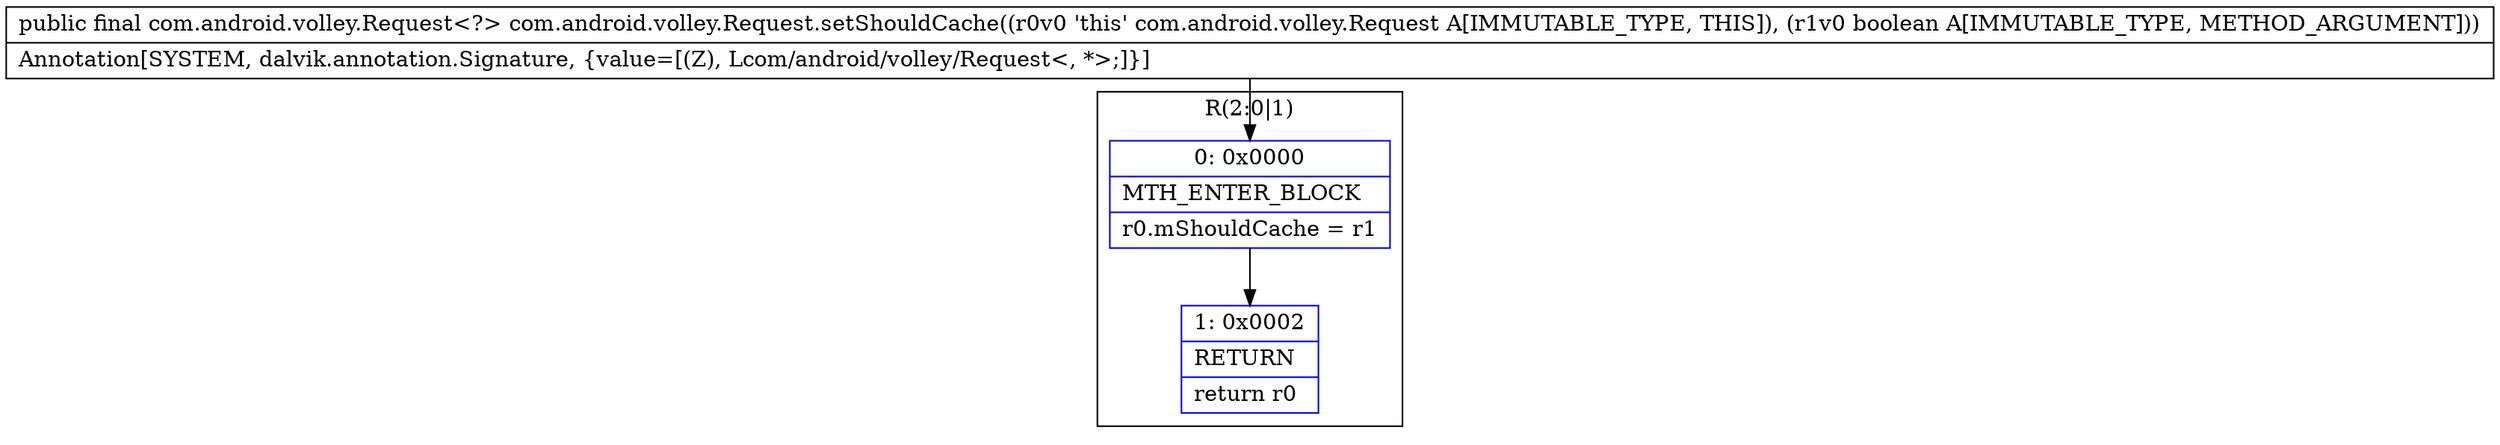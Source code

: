 digraph "CFG forcom.android.volley.Request.setShouldCache(Z)Lcom\/android\/volley\/Request;" {
subgraph cluster_Region_355084024 {
label = "R(2:0|1)";
node [shape=record,color=blue];
Node_0 [shape=record,label="{0\:\ 0x0000|MTH_ENTER_BLOCK\l|r0.mShouldCache = r1\l}"];
Node_1 [shape=record,label="{1\:\ 0x0002|RETURN\l|return r0\l}"];
}
MethodNode[shape=record,label="{public final com.android.volley.Request\<?\> com.android.volley.Request.setShouldCache((r0v0 'this' com.android.volley.Request A[IMMUTABLE_TYPE, THIS]), (r1v0 boolean A[IMMUTABLE_TYPE, METHOD_ARGUMENT]))  | Annotation[SYSTEM, dalvik.annotation.Signature, \{value=[(Z), Lcom\/android\/volley\/Request\<, *\>;]\}]\l}"];
MethodNode -> Node_0;
Node_0 -> Node_1;
}

